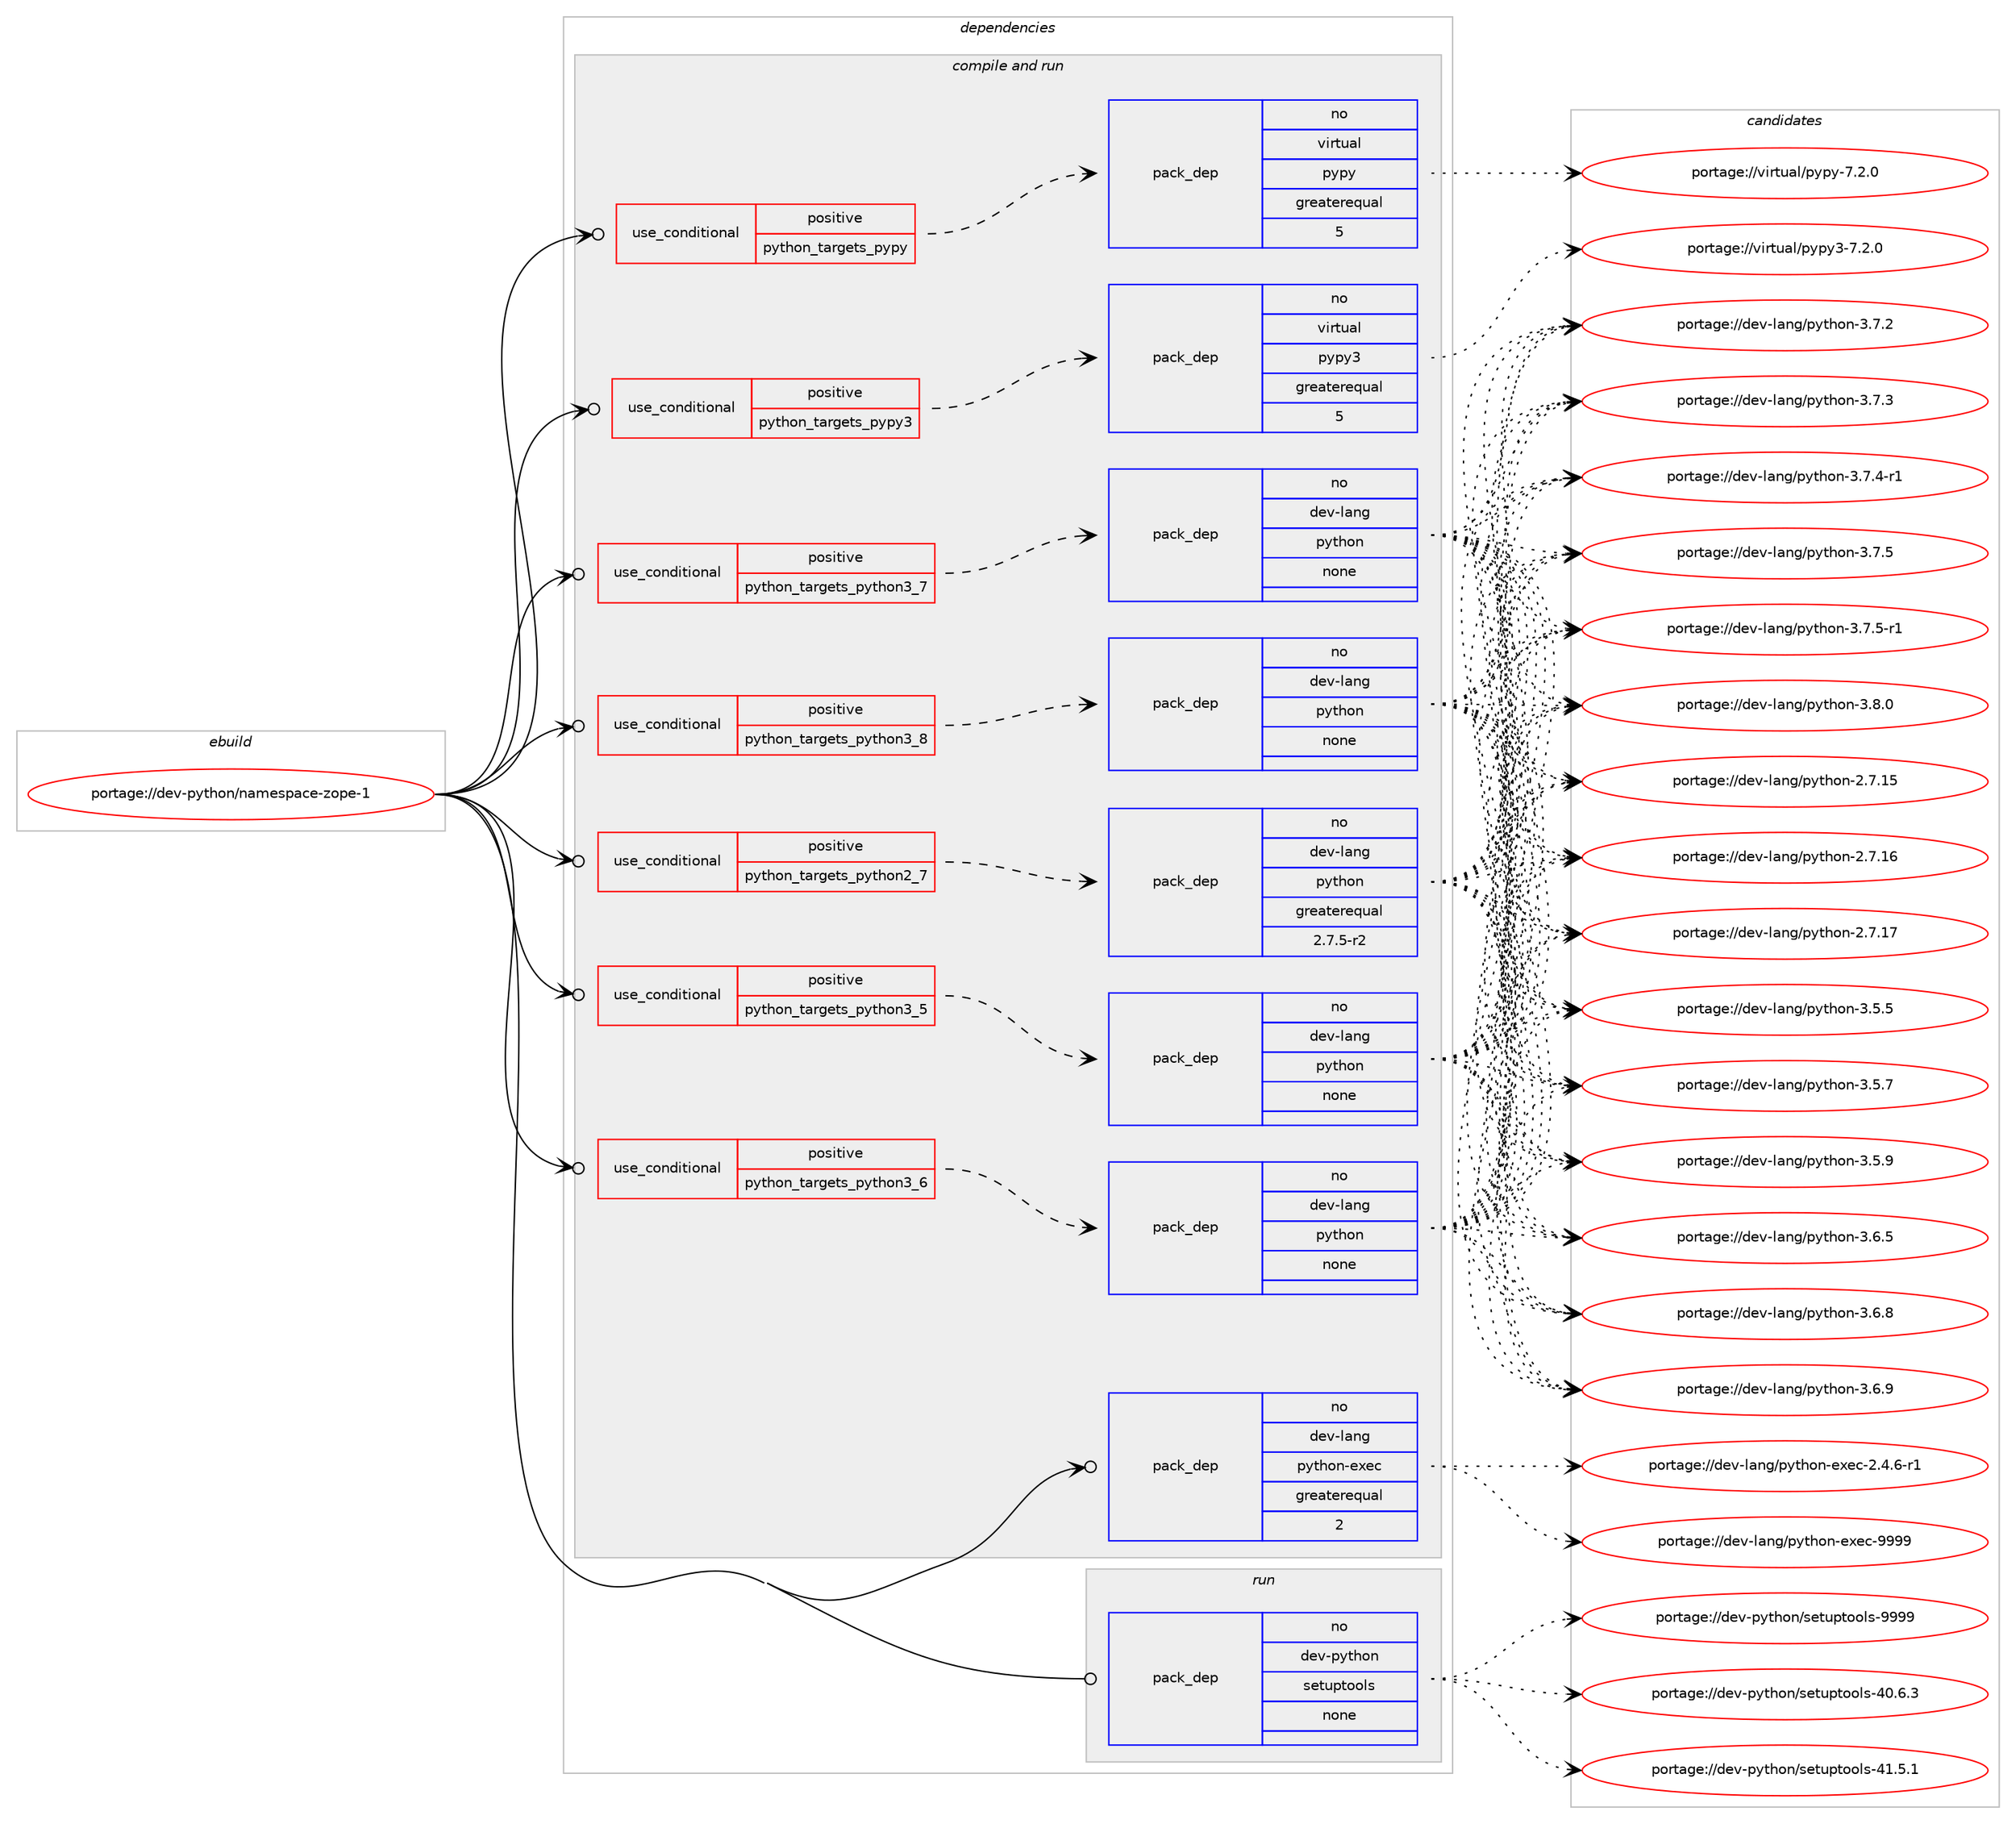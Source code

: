 digraph prolog {

# *************
# Graph options
# *************

newrank=true;
concentrate=true;
compound=true;
graph [rankdir=LR,fontname=Helvetica,fontsize=10,ranksep=1.5];#, ranksep=2.5, nodesep=0.2];
edge  [arrowhead=vee];
node  [fontname=Helvetica,fontsize=10];

# **********
# The ebuild
# **********

subgraph cluster_leftcol {
color=gray;
rank=same;
label=<<i>ebuild</i>>;
id [label="portage://dev-python/namespace-zope-1", color=red, width=4, href="../dev-python/namespace-zope-1.svg"];
}

# ****************
# The dependencies
# ****************

subgraph cluster_midcol {
color=gray;
label=<<i>dependencies</i>>;
subgraph cluster_compile {
fillcolor="#eeeeee";
style=filled;
label=<<i>compile</i>>;
}
subgraph cluster_compileandrun {
fillcolor="#eeeeee";
style=filled;
label=<<i>compile and run</i>>;
subgraph cond32289 {
dependency151027 [label=<<TABLE BORDER="0" CELLBORDER="1" CELLSPACING="0" CELLPADDING="4"><TR><TD ROWSPAN="3" CELLPADDING="10">use_conditional</TD></TR><TR><TD>positive</TD></TR><TR><TD>python_targets_pypy</TD></TR></TABLE>>, shape=none, color=red];
subgraph pack115402 {
dependency151028 [label=<<TABLE BORDER="0" CELLBORDER="1" CELLSPACING="0" CELLPADDING="4" WIDTH="220"><TR><TD ROWSPAN="6" CELLPADDING="30">pack_dep</TD></TR><TR><TD WIDTH="110">no</TD></TR><TR><TD>virtual</TD></TR><TR><TD>pypy</TD></TR><TR><TD>greaterequal</TD></TR><TR><TD>5</TD></TR></TABLE>>, shape=none, color=blue];
}
dependency151027:e -> dependency151028:w [weight=20,style="dashed",arrowhead="vee"];
}
id:e -> dependency151027:w [weight=20,style="solid",arrowhead="odotvee"];
subgraph cond32290 {
dependency151029 [label=<<TABLE BORDER="0" CELLBORDER="1" CELLSPACING="0" CELLPADDING="4"><TR><TD ROWSPAN="3" CELLPADDING="10">use_conditional</TD></TR><TR><TD>positive</TD></TR><TR><TD>python_targets_pypy3</TD></TR></TABLE>>, shape=none, color=red];
subgraph pack115403 {
dependency151030 [label=<<TABLE BORDER="0" CELLBORDER="1" CELLSPACING="0" CELLPADDING="4" WIDTH="220"><TR><TD ROWSPAN="6" CELLPADDING="30">pack_dep</TD></TR><TR><TD WIDTH="110">no</TD></TR><TR><TD>virtual</TD></TR><TR><TD>pypy3</TD></TR><TR><TD>greaterequal</TD></TR><TR><TD>5</TD></TR></TABLE>>, shape=none, color=blue];
}
dependency151029:e -> dependency151030:w [weight=20,style="dashed",arrowhead="vee"];
}
id:e -> dependency151029:w [weight=20,style="solid",arrowhead="odotvee"];
subgraph cond32291 {
dependency151031 [label=<<TABLE BORDER="0" CELLBORDER="1" CELLSPACING="0" CELLPADDING="4"><TR><TD ROWSPAN="3" CELLPADDING="10">use_conditional</TD></TR><TR><TD>positive</TD></TR><TR><TD>python_targets_python2_7</TD></TR></TABLE>>, shape=none, color=red];
subgraph pack115404 {
dependency151032 [label=<<TABLE BORDER="0" CELLBORDER="1" CELLSPACING="0" CELLPADDING="4" WIDTH="220"><TR><TD ROWSPAN="6" CELLPADDING="30">pack_dep</TD></TR><TR><TD WIDTH="110">no</TD></TR><TR><TD>dev-lang</TD></TR><TR><TD>python</TD></TR><TR><TD>greaterequal</TD></TR><TR><TD>2.7.5-r2</TD></TR></TABLE>>, shape=none, color=blue];
}
dependency151031:e -> dependency151032:w [weight=20,style="dashed",arrowhead="vee"];
}
id:e -> dependency151031:w [weight=20,style="solid",arrowhead="odotvee"];
subgraph cond32292 {
dependency151033 [label=<<TABLE BORDER="0" CELLBORDER="1" CELLSPACING="0" CELLPADDING="4"><TR><TD ROWSPAN="3" CELLPADDING="10">use_conditional</TD></TR><TR><TD>positive</TD></TR><TR><TD>python_targets_python3_5</TD></TR></TABLE>>, shape=none, color=red];
subgraph pack115405 {
dependency151034 [label=<<TABLE BORDER="0" CELLBORDER="1" CELLSPACING="0" CELLPADDING="4" WIDTH="220"><TR><TD ROWSPAN="6" CELLPADDING="30">pack_dep</TD></TR><TR><TD WIDTH="110">no</TD></TR><TR><TD>dev-lang</TD></TR><TR><TD>python</TD></TR><TR><TD>none</TD></TR><TR><TD></TD></TR></TABLE>>, shape=none, color=blue];
}
dependency151033:e -> dependency151034:w [weight=20,style="dashed",arrowhead="vee"];
}
id:e -> dependency151033:w [weight=20,style="solid",arrowhead="odotvee"];
subgraph cond32293 {
dependency151035 [label=<<TABLE BORDER="0" CELLBORDER="1" CELLSPACING="0" CELLPADDING="4"><TR><TD ROWSPAN="3" CELLPADDING="10">use_conditional</TD></TR><TR><TD>positive</TD></TR><TR><TD>python_targets_python3_6</TD></TR></TABLE>>, shape=none, color=red];
subgraph pack115406 {
dependency151036 [label=<<TABLE BORDER="0" CELLBORDER="1" CELLSPACING="0" CELLPADDING="4" WIDTH="220"><TR><TD ROWSPAN="6" CELLPADDING="30">pack_dep</TD></TR><TR><TD WIDTH="110">no</TD></TR><TR><TD>dev-lang</TD></TR><TR><TD>python</TD></TR><TR><TD>none</TD></TR><TR><TD></TD></TR></TABLE>>, shape=none, color=blue];
}
dependency151035:e -> dependency151036:w [weight=20,style="dashed",arrowhead="vee"];
}
id:e -> dependency151035:w [weight=20,style="solid",arrowhead="odotvee"];
subgraph cond32294 {
dependency151037 [label=<<TABLE BORDER="0" CELLBORDER="1" CELLSPACING="0" CELLPADDING="4"><TR><TD ROWSPAN="3" CELLPADDING="10">use_conditional</TD></TR><TR><TD>positive</TD></TR><TR><TD>python_targets_python3_7</TD></TR></TABLE>>, shape=none, color=red];
subgraph pack115407 {
dependency151038 [label=<<TABLE BORDER="0" CELLBORDER="1" CELLSPACING="0" CELLPADDING="4" WIDTH="220"><TR><TD ROWSPAN="6" CELLPADDING="30">pack_dep</TD></TR><TR><TD WIDTH="110">no</TD></TR><TR><TD>dev-lang</TD></TR><TR><TD>python</TD></TR><TR><TD>none</TD></TR><TR><TD></TD></TR></TABLE>>, shape=none, color=blue];
}
dependency151037:e -> dependency151038:w [weight=20,style="dashed",arrowhead="vee"];
}
id:e -> dependency151037:w [weight=20,style="solid",arrowhead="odotvee"];
subgraph cond32295 {
dependency151039 [label=<<TABLE BORDER="0" CELLBORDER="1" CELLSPACING="0" CELLPADDING="4"><TR><TD ROWSPAN="3" CELLPADDING="10">use_conditional</TD></TR><TR><TD>positive</TD></TR><TR><TD>python_targets_python3_8</TD></TR></TABLE>>, shape=none, color=red];
subgraph pack115408 {
dependency151040 [label=<<TABLE BORDER="0" CELLBORDER="1" CELLSPACING="0" CELLPADDING="4" WIDTH="220"><TR><TD ROWSPAN="6" CELLPADDING="30">pack_dep</TD></TR><TR><TD WIDTH="110">no</TD></TR><TR><TD>dev-lang</TD></TR><TR><TD>python</TD></TR><TR><TD>none</TD></TR><TR><TD></TD></TR></TABLE>>, shape=none, color=blue];
}
dependency151039:e -> dependency151040:w [weight=20,style="dashed",arrowhead="vee"];
}
id:e -> dependency151039:w [weight=20,style="solid",arrowhead="odotvee"];
subgraph pack115409 {
dependency151041 [label=<<TABLE BORDER="0" CELLBORDER="1" CELLSPACING="0" CELLPADDING="4" WIDTH="220"><TR><TD ROWSPAN="6" CELLPADDING="30">pack_dep</TD></TR><TR><TD WIDTH="110">no</TD></TR><TR><TD>dev-lang</TD></TR><TR><TD>python-exec</TD></TR><TR><TD>greaterequal</TD></TR><TR><TD>2</TD></TR></TABLE>>, shape=none, color=blue];
}
id:e -> dependency151041:w [weight=20,style="solid",arrowhead="odotvee"];
}
subgraph cluster_run {
fillcolor="#eeeeee";
style=filled;
label=<<i>run</i>>;
subgraph pack115410 {
dependency151042 [label=<<TABLE BORDER="0" CELLBORDER="1" CELLSPACING="0" CELLPADDING="4" WIDTH="220"><TR><TD ROWSPAN="6" CELLPADDING="30">pack_dep</TD></TR><TR><TD WIDTH="110">no</TD></TR><TR><TD>dev-python</TD></TR><TR><TD>setuptools</TD></TR><TR><TD>none</TD></TR><TR><TD></TD></TR></TABLE>>, shape=none, color=blue];
}
id:e -> dependency151042:w [weight=20,style="solid",arrowhead="odot"];
}
}

# **************
# The candidates
# **************

subgraph cluster_choices {
rank=same;
color=gray;
label=<<i>candidates</i>>;

subgraph choice115402 {
color=black;
nodesep=1;
choiceportage1181051141161179710847112121112121455546504648 [label="portage://virtual/pypy-7.2.0", color=red, width=4,href="../virtual/pypy-7.2.0.svg"];
dependency151028:e -> choiceportage1181051141161179710847112121112121455546504648:w [style=dotted,weight="100"];
}
subgraph choice115403 {
color=black;
nodesep=1;
choiceportage118105114116117971084711212111212151455546504648 [label="portage://virtual/pypy3-7.2.0", color=red, width=4,href="../virtual/pypy3-7.2.0.svg"];
dependency151030:e -> choiceportage118105114116117971084711212111212151455546504648:w [style=dotted,weight="100"];
}
subgraph choice115404 {
color=black;
nodesep=1;
choiceportage10010111845108971101034711212111610411111045504655464953 [label="portage://dev-lang/python-2.7.15", color=red, width=4,href="../dev-lang/python-2.7.15.svg"];
choiceportage10010111845108971101034711212111610411111045504655464954 [label="portage://dev-lang/python-2.7.16", color=red, width=4,href="../dev-lang/python-2.7.16.svg"];
choiceportage10010111845108971101034711212111610411111045504655464955 [label="portage://dev-lang/python-2.7.17", color=red, width=4,href="../dev-lang/python-2.7.17.svg"];
choiceportage100101118451089711010347112121116104111110455146534653 [label="portage://dev-lang/python-3.5.5", color=red, width=4,href="../dev-lang/python-3.5.5.svg"];
choiceportage100101118451089711010347112121116104111110455146534655 [label="portage://dev-lang/python-3.5.7", color=red, width=4,href="../dev-lang/python-3.5.7.svg"];
choiceportage100101118451089711010347112121116104111110455146534657 [label="portage://dev-lang/python-3.5.9", color=red, width=4,href="../dev-lang/python-3.5.9.svg"];
choiceportage100101118451089711010347112121116104111110455146544653 [label="portage://dev-lang/python-3.6.5", color=red, width=4,href="../dev-lang/python-3.6.5.svg"];
choiceportage100101118451089711010347112121116104111110455146544656 [label="portage://dev-lang/python-3.6.8", color=red, width=4,href="../dev-lang/python-3.6.8.svg"];
choiceportage100101118451089711010347112121116104111110455146544657 [label="portage://dev-lang/python-3.6.9", color=red, width=4,href="../dev-lang/python-3.6.9.svg"];
choiceportage100101118451089711010347112121116104111110455146554650 [label="portage://dev-lang/python-3.7.2", color=red, width=4,href="../dev-lang/python-3.7.2.svg"];
choiceportage100101118451089711010347112121116104111110455146554651 [label="portage://dev-lang/python-3.7.3", color=red, width=4,href="../dev-lang/python-3.7.3.svg"];
choiceportage1001011184510897110103471121211161041111104551465546524511449 [label="portage://dev-lang/python-3.7.4-r1", color=red, width=4,href="../dev-lang/python-3.7.4-r1.svg"];
choiceportage100101118451089711010347112121116104111110455146554653 [label="portage://dev-lang/python-3.7.5", color=red, width=4,href="../dev-lang/python-3.7.5.svg"];
choiceportage1001011184510897110103471121211161041111104551465546534511449 [label="portage://dev-lang/python-3.7.5-r1", color=red, width=4,href="../dev-lang/python-3.7.5-r1.svg"];
choiceportage100101118451089711010347112121116104111110455146564648 [label="portage://dev-lang/python-3.8.0", color=red, width=4,href="../dev-lang/python-3.8.0.svg"];
dependency151032:e -> choiceportage10010111845108971101034711212111610411111045504655464953:w [style=dotted,weight="100"];
dependency151032:e -> choiceportage10010111845108971101034711212111610411111045504655464954:w [style=dotted,weight="100"];
dependency151032:e -> choiceportage10010111845108971101034711212111610411111045504655464955:w [style=dotted,weight="100"];
dependency151032:e -> choiceportage100101118451089711010347112121116104111110455146534653:w [style=dotted,weight="100"];
dependency151032:e -> choiceportage100101118451089711010347112121116104111110455146534655:w [style=dotted,weight="100"];
dependency151032:e -> choiceportage100101118451089711010347112121116104111110455146534657:w [style=dotted,weight="100"];
dependency151032:e -> choiceportage100101118451089711010347112121116104111110455146544653:w [style=dotted,weight="100"];
dependency151032:e -> choiceportage100101118451089711010347112121116104111110455146544656:w [style=dotted,weight="100"];
dependency151032:e -> choiceportage100101118451089711010347112121116104111110455146544657:w [style=dotted,weight="100"];
dependency151032:e -> choiceportage100101118451089711010347112121116104111110455146554650:w [style=dotted,weight="100"];
dependency151032:e -> choiceportage100101118451089711010347112121116104111110455146554651:w [style=dotted,weight="100"];
dependency151032:e -> choiceportage1001011184510897110103471121211161041111104551465546524511449:w [style=dotted,weight="100"];
dependency151032:e -> choiceportage100101118451089711010347112121116104111110455146554653:w [style=dotted,weight="100"];
dependency151032:e -> choiceportage1001011184510897110103471121211161041111104551465546534511449:w [style=dotted,weight="100"];
dependency151032:e -> choiceportage100101118451089711010347112121116104111110455146564648:w [style=dotted,weight="100"];
}
subgraph choice115405 {
color=black;
nodesep=1;
choiceportage10010111845108971101034711212111610411111045504655464953 [label="portage://dev-lang/python-2.7.15", color=red, width=4,href="../dev-lang/python-2.7.15.svg"];
choiceportage10010111845108971101034711212111610411111045504655464954 [label="portage://dev-lang/python-2.7.16", color=red, width=4,href="../dev-lang/python-2.7.16.svg"];
choiceportage10010111845108971101034711212111610411111045504655464955 [label="portage://dev-lang/python-2.7.17", color=red, width=4,href="../dev-lang/python-2.7.17.svg"];
choiceportage100101118451089711010347112121116104111110455146534653 [label="portage://dev-lang/python-3.5.5", color=red, width=4,href="../dev-lang/python-3.5.5.svg"];
choiceportage100101118451089711010347112121116104111110455146534655 [label="portage://dev-lang/python-3.5.7", color=red, width=4,href="../dev-lang/python-3.5.7.svg"];
choiceportage100101118451089711010347112121116104111110455146534657 [label="portage://dev-lang/python-3.5.9", color=red, width=4,href="../dev-lang/python-3.5.9.svg"];
choiceportage100101118451089711010347112121116104111110455146544653 [label="portage://dev-lang/python-3.6.5", color=red, width=4,href="../dev-lang/python-3.6.5.svg"];
choiceportage100101118451089711010347112121116104111110455146544656 [label="portage://dev-lang/python-3.6.8", color=red, width=4,href="../dev-lang/python-3.6.8.svg"];
choiceportage100101118451089711010347112121116104111110455146544657 [label="portage://dev-lang/python-3.6.9", color=red, width=4,href="../dev-lang/python-3.6.9.svg"];
choiceportage100101118451089711010347112121116104111110455146554650 [label="portage://dev-lang/python-3.7.2", color=red, width=4,href="../dev-lang/python-3.7.2.svg"];
choiceportage100101118451089711010347112121116104111110455146554651 [label="portage://dev-lang/python-3.7.3", color=red, width=4,href="../dev-lang/python-3.7.3.svg"];
choiceportage1001011184510897110103471121211161041111104551465546524511449 [label="portage://dev-lang/python-3.7.4-r1", color=red, width=4,href="../dev-lang/python-3.7.4-r1.svg"];
choiceportage100101118451089711010347112121116104111110455146554653 [label="portage://dev-lang/python-3.7.5", color=red, width=4,href="../dev-lang/python-3.7.5.svg"];
choiceportage1001011184510897110103471121211161041111104551465546534511449 [label="portage://dev-lang/python-3.7.5-r1", color=red, width=4,href="../dev-lang/python-3.7.5-r1.svg"];
choiceportage100101118451089711010347112121116104111110455146564648 [label="portage://dev-lang/python-3.8.0", color=red, width=4,href="../dev-lang/python-3.8.0.svg"];
dependency151034:e -> choiceportage10010111845108971101034711212111610411111045504655464953:w [style=dotted,weight="100"];
dependency151034:e -> choiceportage10010111845108971101034711212111610411111045504655464954:w [style=dotted,weight="100"];
dependency151034:e -> choiceportage10010111845108971101034711212111610411111045504655464955:w [style=dotted,weight="100"];
dependency151034:e -> choiceportage100101118451089711010347112121116104111110455146534653:w [style=dotted,weight="100"];
dependency151034:e -> choiceportage100101118451089711010347112121116104111110455146534655:w [style=dotted,weight="100"];
dependency151034:e -> choiceportage100101118451089711010347112121116104111110455146534657:w [style=dotted,weight="100"];
dependency151034:e -> choiceportage100101118451089711010347112121116104111110455146544653:w [style=dotted,weight="100"];
dependency151034:e -> choiceportage100101118451089711010347112121116104111110455146544656:w [style=dotted,weight="100"];
dependency151034:e -> choiceportage100101118451089711010347112121116104111110455146544657:w [style=dotted,weight="100"];
dependency151034:e -> choiceportage100101118451089711010347112121116104111110455146554650:w [style=dotted,weight="100"];
dependency151034:e -> choiceportage100101118451089711010347112121116104111110455146554651:w [style=dotted,weight="100"];
dependency151034:e -> choiceportage1001011184510897110103471121211161041111104551465546524511449:w [style=dotted,weight="100"];
dependency151034:e -> choiceportage100101118451089711010347112121116104111110455146554653:w [style=dotted,weight="100"];
dependency151034:e -> choiceportage1001011184510897110103471121211161041111104551465546534511449:w [style=dotted,weight="100"];
dependency151034:e -> choiceportage100101118451089711010347112121116104111110455146564648:w [style=dotted,weight="100"];
}
subgraph choice115406 {
color=black;
nodesep=1;
choiceportage10010111845108971101034711212111610411111045504655464953 [label="portage://dev-lang/python-2.7.15", color=red, width=4,href="../dev-lang/python-2.7.15.svg"];
choiceportage10010111845108971101034711212111610411111045504655464954 [label="portage://dev-lang/python-2.7.16", color=red, width=4,href="../dev-lang/python-2.7.16.svg"];
choiceportage10010111845108971101034711212111610411111045504655464955 [label="portage://dev-lang/python-2.7.17", color=red, width=4,href="../dev-lang/python-2.7.17.svg"];
choiceportage100101118451089711010347112121116104111110455146534653 [label="portage://dev-lang/python-3.5.5", color=red, width=4,href="../dev-lang/python-3.5.5.svg"];
choiceportage100101118451089711010347112121116104111110455146534655 [label="portage://dev-lang/python-3.5.7", color=red, width=4,href="../dev-lang/python-3.5.7.svg"];
choiceportage100101118451089711010347112121116104111110455146534657 [label="portage://dev-lang/python-3.5.9", color=red, width=4,href="../dev-lang/python-3.5.9.svg"];
choiceportage100101118451089711010347112121116104111110455146544653 [label="portage://dev-lang/python-3.6.5", color=red, width=4,href="../dev-lang/python-3.6.5.svg"];
choiceportage100101118451089711010347112121116104111110455146544656 [label="portage://dev-lang/python-3.6.8", color=red, width=4,href="../dev-lang/python-3.6.8.svg"];
choiceportage100101118451089711010347112121116104111110455146544657 [label="portage://dev-lang/python-3.6.9", color=red, width=4,href="../dev-lang/python-3.6.9.svg"];
choiceportage100101118451089711010347112121116104111110455146554650 [label="portage://dev-lang/python-3.7.2", color=red, width=4,href="../dev-lang/python-3.7.2.svg"];
choiceportage100101118451089711010347112121116104111110455146554651 [label="portage://dev-lang/python-3.7.3", color=red, width=4,href="../dev-lang/python-3.7.3.svg"];
choiceportage1001011184510897110103471121211161041111104551465546524511449 [label="portage://dev-lang/python-3.7.4-r1", color=red, width=4,href="../dev-lang/python-3.7.4-r1.svg"];
choiceportage100101118451089711010347112121116104111110455146554653 [label="portage://dev-lang/python-3.7.5", color=red, width=4,href="../dev-lang/python-3.7.5.svg"];
choiceportage1001011184510897110103471121211161041111104551465546534511449 [label="portage://dev-lang/python-3.7.5-r1", color=red, width=4,href="../dev-lang/python-3.7.5-r1.svg"];
choiceportage100101118451089711010347112121116104111110455146564648 [label="portage://dev-lang/python-3.8.0", color=red, width=4,href="../dev-lang/python-3.8.0.svg"];
dependency151036:e -> choiceportage10010111845108971101034711212111610411111045504655464953:w [style=dotted,weight="100"];
dependency151036:e -> choiceportage10010111845108971101034711212111610411111045504655464954:w [style=dotted,weight="100"];
dependency151036:e -> choiceportage10010111845108971101034711212111610411111045504655464955:w [style=dotted,weight="100"];
dependency151036:e -> choiceportage100101118451089711010347112121116104111110455146534653:w [style=dotted,weight="100"];
dependency151036:e -> choiceportage100101118451089711010347112121116104111110455146534655:w [style=dotted,weight="100"];
dependency151036:e -> choiceportage100101118451089711010347112121116104111110455146534657:w [style=dotted,weight="100"];
dependency151036:e -> choiceportage100101118451089711010347112121116104111110455146544653:w [style=dotted,weight="100"];
dependency151036:e -> choiceportage100101118451089711010347112121116104111110455146544656:w [style=dotted,weight="100"];
dependency151036:e -> choiceportage100101118451089711010347112121116104111110455146544657:w [style=dotted,weight="100"];
dependency151036:e -> choiceportage100101118451089711010347112121116104111110455146554650:w [style=dotted,weight="100"];
dependency151036:e -> choiceportage100101118451089711010347112121116104111110455146554651:w [style=dotted,weight="100"];
dependency151036:e -> choiceportage1001011184510897110103471121211161041111104551465546524511449:w [style=dotted,weight="100"];
dependency151036:e -> choiceportage100101118451089711010347112121116104111110455146554653:w [style=dotted,weight="100"];
dependency151036:e -> choiceportage1001011184510897110103471121211161041111104551465546534511449:w [style=dotted,weight="100"];
dependency151036:e -> choiceportage100101118451089711010347112121116104111110455146564648:w [style=dotted,weight="100"];
}
subgraph choice115407 {
color=black;
nodesep=1;
choiceportage10010111845108971101034711212111610411111045504655464953 [label="portage://dev-lang/python-2.7.15", color=red, width=4,href="../dev-lang/python-2.7.15.svg"];
choiceportage10010111845108971101034711212111610411111045504655464954 [label="portage://dev-lang/python-2.7.16", color=red, width=4,href="../dev-lang/python-2.7.16.svg"];
choiceportage10010111845108971101034711212111610411111045504655464955 [label="portage://dev-lang/python-2.7.17", color=red, width=4,href="../dev-lang/python-2.7.17.svg"];
choiceportage100101118451089711010347112121116104111110455146534653 [label="portage://dev-lang/python-3.5.5", color=red, width=4,href="../dev-lang/python-3.5.5.svg"];
choiceportage100101118451089711010347112121116104111110455146534655 [label="portage://dev-lang/python-3.5.7", color=red, width=4,href="../dev-lang/python-3.5.7.svg"];
choiceportage100101118451089711010347112121116104111110455146534657 [label="portage://dev-lang/python-3.5.9", color=red, width=4,href="../dev-lang/python-3.5.9.svg"];
choiceportage100101118451089711010347112121116104111110455146544653 [label="portage://dev-lang/python-3.6.5", color=red, width=4,href="../dev-lang/python-3.6.5.svg"];
choiceportage100101118451089711010347112121116104111110455146544656 [label="portage://dev-lang/python-3.6.8", color=red, width=4,href="../dev-lang/python-3.6.8.svg"];
choiceportage100101118451089711010347112121116104111110455146544657 [label="portage://dev-lang/python-3.6.9", color=red, width=4,href="../dev-lang/python-3.6.9.svg"];
choiceportage100101118451089711010347112121116104111110455146554650 [label="portage://dev-lang/python-3.7.2", color=red, width=4,href="../dev-lang/python-3.7.2.svg"];
choiceportage100101118451089711010347112121116104111110455146554651 [label="portage://dev-lang/python-3.7.3", color=red, width=4,href="../dev-lang/python-3.7.3.svg"];
choiceportage1001011184510897110103471121211161041111104551465546524511449 [label="portage://dev-lang/python-3.7.4-r1", color=red, width=4,href="../dev-lang/python-3.7.4-r1.svg"];
choiceportage100101118451089711010347112121116104111110455146554653 [label="portage://dev-lang/python-3.7.5", color=red, width=4,href="../dev-lang/python-3.7.5.svg"];
choiceportage1001011184510897110103471121211161041111104551465546534511449 [label="portage://dev-lang/python-3.7.5-r1", color=red, width=4,href="../dev-lang/python-3.7.5-r1.svg"];
choiceportage100101118451089711010347112121116104111110455146564648 [label="portage://dev-lang/python-3.8.0", color=red, width=4,href="../dev-lang/python-3.8.0.svg"];
dependency151038:e -> choiceportage10010111845108971101034711212111610411111045504655464953:w [style=dotted,weight="100"];
dependency151038:e -> choiceportage10010111845108971101034711212111610411111045504655464954:w [style=dotted,weight="100"];
dependency151038:e -> choiceportage10010111845108971101034711212111610411111045504655464955:w [style=dotted,weight="100"];
dependency151038:e -> choiceportage100101118451089711010347112121116104111110455146534653:w [style=dotted,weight="100"];
dependency151038:e -> choiceportage100101118451089711010347112121116104111110455146534655:w [style=dotted,weight="100"];
dependency151038:e -> choiceportage100101118451089711010347112121116104111110455146534657:w [style=dotted,weight="100"];
dependency151038:e -> choiceportage100101118451089711010347112121116104111110455146544653:w [style=dotted,weight="100"];
dependency151038:e -> choiceportage100101118451089711010347112121116104111110455146544656:w [style=dotted,weight="100"];
dependency151038:e -> choiceportage100101118451089711010347112121116104111110455146544657:w [style=dotted,weight="100"];
dependency151038:e -> choiceportage100101118451089711010347112121116104111110455146554650:w [style=dotted,weight="100"];
dependency151038:e -> choiceportage100101118451089711010347112121116104111110455146554651:w [style=dotted,weight="100"];
dependency151038:e -> choiceportage1001011184510897110103471121211161041111104551465546524511449:w [style=dotted,weight="100"];
dependency151038:e -> choiceportage100101118451089711010347112121116104111110455146554653:w [style=dotted,weight="100"];
dependency151038:e -> choiceportage1001011184510897110103471121211161041111104551465546534511449:w [style=dotted,weight="100"];
dependency151038:e -> choiceportage100101118451089711010347112121116104111110455146564648:w [style=dotted,weight="100"];
}
subgraph choice115408 {
color=black;
nodesep=1;
choiceportage10010111845108971101034711212111610411111045504655464953 [label="portage://dev-lang/python-2.7.15", color=red, width=4,href="../dev-lang/python-2.7.15.svg"];
choiceportage10010111845108971101034711212111610411111045504655464954 [label="portage://dev-lang/python-2.7.16", color=red, width=4,href="../dev-lang/python-2.7.16.svg"];
choiceportage10010111845108971101034711212111610411111045504655464955 [label="portage://dev-lang/python-2.7.17", color=red, width=4,href="../dev-lang/python-2.7.17.svg"];
choiceportage100101118451089711010347112121116104111110455146534653 [label="portage://dev-lang/python-3.5.5", color=red, width=4,href="../dev-lang/python-3.5.5.svg"];
choiceportage100101118451089711010347112121116104111110455146534655 [label="portage://dev-lang/python-3.5.7", color=red, width=4,href="../dev-lang/python-3.5.7.svg"];
choiceportage100101118451089711010347112121116104111110455146534657 [label="portage://dev-lang/python-3.5.9", color=red, width=4,href="../dev-lang/python-3.5.9.svg"];
choiceportage100101118451089711010347112121116104111110455146544653 [label="portage://dev-lang/python-3.6.5", color=red, width=4,href="../dev-lang/python-3.6.5.svg"];
choiceportage100101118451089711010347112121116104111110455146544656 [label="portage://dev-lang/python-3.6.8", color=red, width=4,href="../dev-lang/python-3.6.8.svg"];
choiceportage100101118451089711010347112121116104111110455146544657 [label="portage://dev-lang/python-3.6.9", color=red, width=4,href="../dev-lang/python-3.6.9.svg"];
choiceportage100101118451089711010347112121116104111110455146554650 [label="portage://dev-lang/python-3.7.2", color=red, width=4,href="../dev-lang/python-3.7.2.svg"];
choiceportage100101118451089711010347112121116104111110455146554651 [label="portage://dev-lang/python-3.7.3", color=red, width=4,href="../dev-lang/python-3.7.3.svg"];
choiceportage1001011184510897110103471121211161041111104551465546524511449 [label="portage://dev-lang/python-3.7.4-r1", color=red, width=4,href="../dev-lang/python-3.7.4-r1.svg"];
choiceportage100101118451089711010347112121116104111110455146554653 [label="portage://dev-lang/python-3.7.5", color=red, width=4,href="../dev-lang/python-3.7.5.svg"];
choiceportage1001011184510897110103471121211161041111104551465546534511449 [label="portage://dev-lang/python-3.7.5-r1", color=red, width=4,href="../dev-lang/python-3.7.5-r1.svg"];
choiceportage100101118451089711010347112121116104111110455146564648 [label="portage://dev-lang/python-3.8.0", color=red, width=4,href="../dev-lang/python-3.8.0.svg"];
dependency151040:e -> choiceportage10010111845108971101034711212111610411111045504655464953:w [style=dotted,weight="100"];
dependency151040:e -> choiceportage10010111845108971101034711212111610411111045504655464954:w [style=dotted,weight="100"];
dependency151040:e -> choiceportage10010111845108971101034711212111610411111045504655464955:w [style=dotted,weight="100"];
dependency151040:e -> choiceportage100101118451089711010347112121116104111110455146534653:w [style=dotted,weight="100"];
dependency151040:e -> choiceportage100101118451089711010347112121116104111110455146534655:w [style=dotted,weight="100"];
dependency151040:e -> choiceportage100101118451089711010347112121116104111110455146534657:w [style=dotted,weight="100"];
dependency151040:e -> choiceportage100101118451089711010347112121116104111110455146544653:w [style=dotted,weight="100"];
dependency151040:e -> choiceportage100101118451089711010347112121116104111110455146544656:w [style=dotted,weight="100"];
dependency151040:e -> choiceportage100101118451089711010347112121116104111110455146544657:w [style=dotted,weight="100"];
dependency151040:e -> choiceportage100101118451089711010347112121116104111110455146554650:w [style=dotted,weight="100"];
dependency151040:e -> choiceportage100101118451089711010347112121116104111110455146554651:w [style=dotted,weight="100"];
dependency151040:e -> choiceportage1001011184510897110103471121211161041111104551465546524511449:w [style=dotted,weight="100"];
dependency151040:e -> choiceportage100101118451089711010347112121116104111110455146554653:w [style=dotted,weight="100"];
dependency151040:e -> choiceportage1001011184510897110103471121211161041111104551465546534511449:w [style=dotted,weight="100"];
dependency151040:e -> choiceportage100101118451089711010347112121116104111110455146564648:w [style=dotted,weight="100"];
}
subgraph choice115409 {
color=black;
nodesep=1;
choiceportage10010111845108971101034711212111610411111045101120101994550465246544511449 [label="portage://dev-lang/python-exec-2.4.6-r1", color=red, width=4,href="../dev-lang/python-exec-2.4.6-r1.svg"];
choiceportage10010111845108971101034711212111610411111045101120101994557575757 [label="portage://dev-lang/python-exec-9999", color=red, width=4,href="../dev-lang/python-exec-9999.svg"];
dependency151041:e -> choiceportage10010111845108971101034711212111610411111045101120101994550465246544511449:w [style=dotted,weight="100"];
dependency151041:e -> choiceportage10010111845108971101034711212111610411111045101120101994557575757:w [style=dotted,weight="100"];
}
subgraph choice115410 {
color=black;
nodesep=1;
choiceportage100101118451121211161041111104711510111611711211611111110811545524846544651 [label="portage://dev-python/setuptools-40.6.3", color=red, width=4,href="../dev-python/setuptools-40.6.3.svg"];
choiceportage100101118451121211161041111104711510111611711211611111110811545524946534649 [label="portage://dev-python/setuptools-41.5.1", color=red, width=4,href="../dev-python/setuptools-41.5.1.svg"];
choiceportage10010111845112121116104111110471151011161171121161111111081154557575757 [label="portage://dev-python/setuptools-9999", color=red, width=4,href="../dev-python/setuptools-9999.svg"];
dependency151042:e -> choiceportage100101118451121211161041111104711510111611711211611111110811545524846544651:w [style=dotted,weight="100"];
dependency151042:e -> choiceportage100101118451121211161041111104711510111611711211611111110811545524946534649:w [style=dotted,weight="100"];
dependency151042:e -> choiceportage10010111845112121116104111110471151011161171121161111111081154557575757:w [style=dotted,weight="100"];
}
}

}

